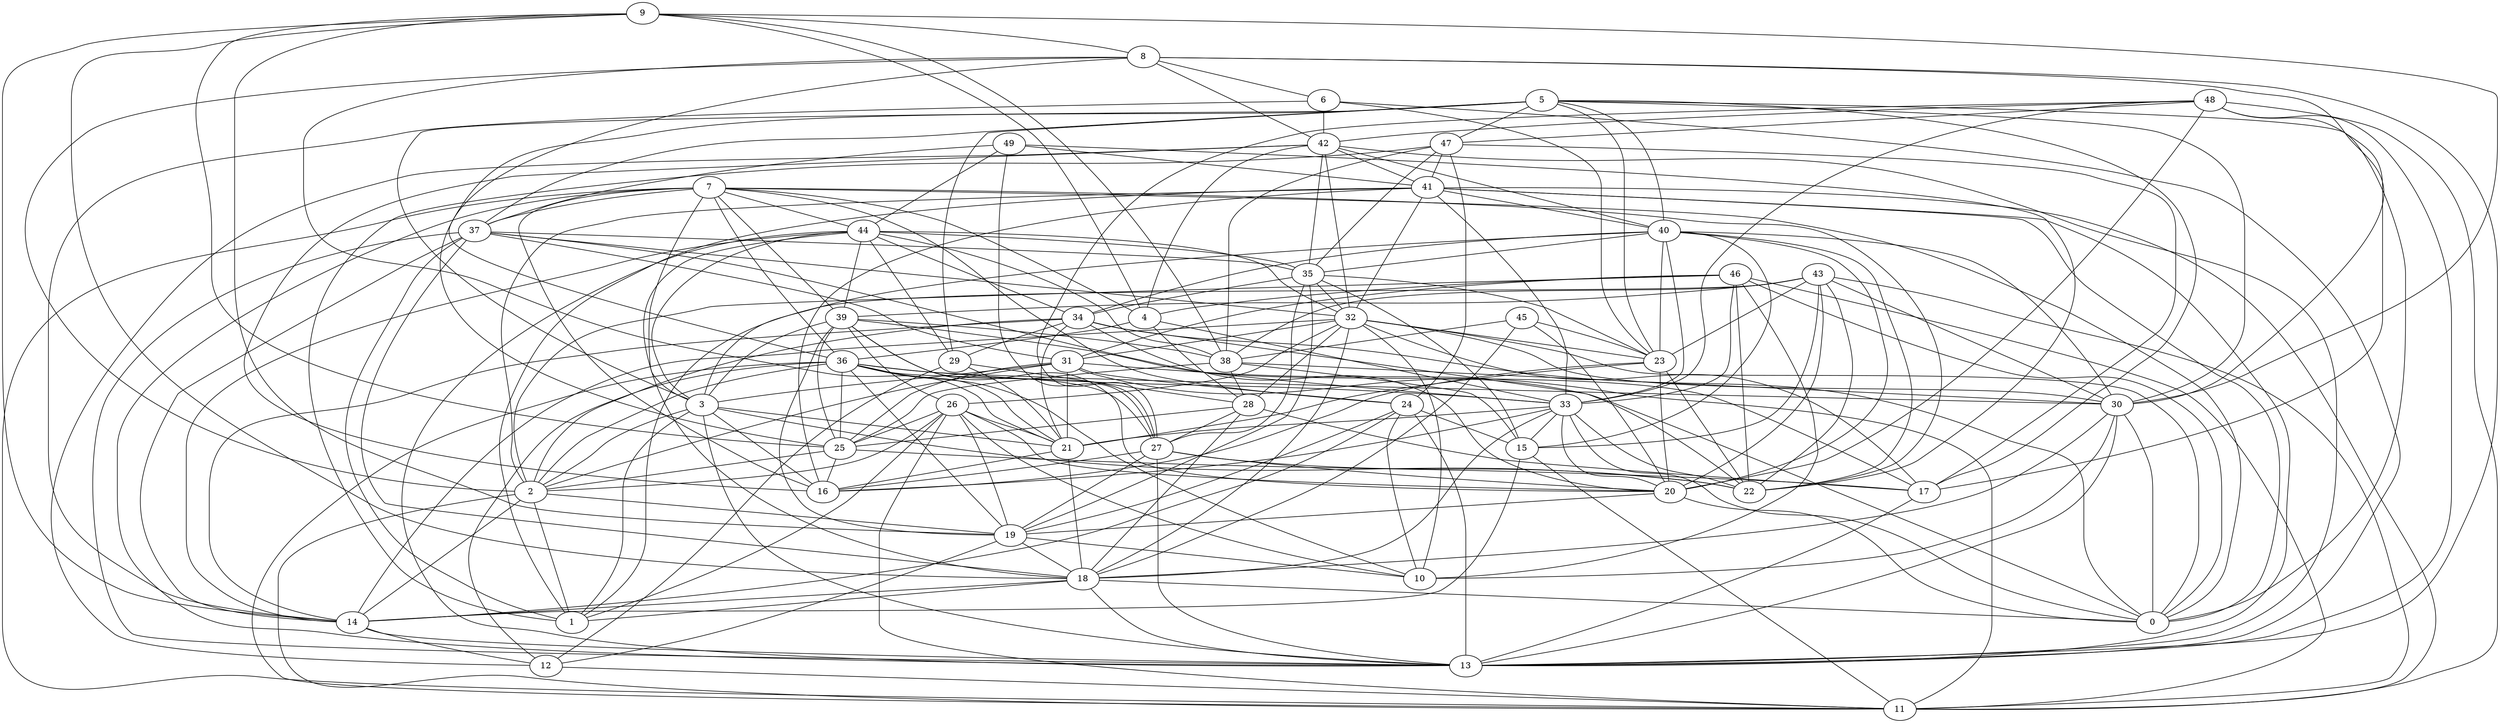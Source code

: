 digraph GG_graph {

subgraph G_graph {
edge [color = black]
"38" -> "25" [dir = none]
"38" -> "30" [dir = none]
"8" -> "6" [dir = none]
"8" -> "30" [dir = none]
"8" -> "2" [dir = none]
"8" -> "42" [dir = none]
"48" -> "33" [dir = none]
"48" -> "20" [dir = none]
"48" -> "13" [dir = none]
"31" -> "0" [dir = none]
"31" -> "2" [dir = none]
"31" -> "21" [dir = none]
"31" -> "24" [dir = none]
"37" -> "13" [dir = none]
"37" -> "18" [dir = none]
"37" -> "32" [dir = none]
"41" -> "40" [dir = none]
"41" -> "11" [dir = none]
"41" -> "16" [dir = none]
"41" -> "2" [dir = none]
"41" -> "32" [dir = none]
"41" -> "0" [dir = none]
"28" -> "27" [dir = none]
"28" -> "18" [dir = none]
"18" -> "14" [dir = none]
"18" -> "1" [dir = none]
"18" -> "13" [dir = none]
"25" -> "17" [dir = none]
"25" -> "2" [dir = none]
"2" -> "1" [dir = none]
"2" -> "11" [dir = none]
"46" -> "11" [dir = none]
"46" -> "4" [dir = none]
"46" -> "10" [dir = none]
"46" -> "0" [dir = none]
"46" -> "2" [dir = none]
"4" -> "33" [dir = none]
"4" -> "28" [dir = none]
"47" -> "24" [dir = none]
"47" -> "17" [dir = none]
"47" -> "1" [dir = none]
"47" -> "41" [dir = none]
"47" -> "35" [dir = none]
"14" -> "12" [dir = none]
"34" -> "20" [dir = none]
"34" -> "29" [dir = none]
"34" -> "2" [dir = none]
"34" -> "22" [dir = none]
"29" -> "21" [dir = none]
"29" -> "12" [dir = none]
"40" -> "15" [dir = none]
"40" -> "35" [dir = none]
"40" -> "30" [dir = none]
"40" -> "33" [dir = none]
"9" -> "8" [dir = none]
"9" -> "30" [dir = none]
"9" -> "25" [dir = none]
"9" -> "38" [dir = none]
"9" -> "19" [dir = none]
"9" -> "4" [dir = none]
"20" -> "0" [dir = none]
"20" -> "19" [dir = none]
"12" -> "11" [dir = none]
"44" -> "38" [dir = none]
"44" -> "32" [dir = none]
"44" -> "13" [dir = none]
"44" -> "3" [dir = none]
"44" -> "39" [dir = none]
"44" -> "14" [dir = none]
"44" -> "34" [dir = none]
"44" -> "35" [dir = none]
"33" -> "20" [dir = none]
"33" -> "0" [dir = none]
"33" -> "21" [dir = none]
"49" -> "41" [dir = none]
"49" -> "27" [dir = none]
"49" -> "44" [dir = none]
"42" -> "4" [dir = none]
"42" -> "13" [dir = none]
"42" -> "32" [dir = none]
"42" -> "12" [dir = none]
"7" -> "3" [dir = none]
"7" -> "37" [dir = none]
"7" -> "11" [dir = none]
"7" -> "44" [dir = none]
"7" -> "0" [dir = none]
"35" -> "34" [dir = none]
"27" -> "22" [dir = none]
"27" -> "16" [dir = none]
"27" -> "19" [dir = none]
"27" -> "13" [dir = none]
"19" -> "18" [dir = none]
"19" -> "12" [dir = none]
"19" -> "10" [dir = none]
"32" -> "26" [dir = none]
"32" -> "0" [dir = none]
"32" -> "10" [dir = none]
"32" -> "30" [dir = none]
"32" -> "23" [dir = none]
"32" -> "14" [dir = none]
"26" -> "21" [dir = none]
"26" -> "10" [dir = none]
"26" -> "2" [dir = none]
"26" -> "19" [dir = none]
"39" -> "17" [dir = none]
"39" -> "38" [dir = none]
"39" -> "25" [dir = none]
"39" -> "19" [dir = none]
"36" -> "27" [dir = none]
"36" -> "11" [dir = none]
"36" -> "33" [dir = none]
"36" -> "30" [dir = none]
"36" -> "19" [dir = none]
"36" -> "2" [dir = none]
"36" -> "10" [dir = none]
"43" -> "1" [dir = none]
"43" -> "11" [dir = none]
"43" -> "30" [dir = none]
"43" -> "23" [dir = none]
"43" -> "39" [dir = none]
"43" -> "15" [dir = none]
"24" -> "13" [dir = none]
"24" -> "15" [dir = none]
"24" -> "19" [dir = none]
"21" -> "18" [dir = none]
"21" -> "16" [dir = none]
"23" -> "21" [dir = none]
"23" -> "16" [dir = none]
"30" -> "18" [dir = none]
"30" -> "13" [dir = none]
"6" -> "23" [dir = none]
"6" -> "13" [dir = none]
"3" -> "22" [dir = none]
"3" -> "13" [dir = none]
"3" -> "2" [dir = none]
"3" -> "16" [dir = none]
"3" -> "21" [dir = none]
"3" -> "1" [dir = none]
"45" -> "38" [dir = none]
"45" -> "20" [dir = none]
"45" -> "18" [dir = none]
"45" -> "23" [dir = none]
"5" -> "3" [dir = none]
"5" -> "47" [dir = none]
"5" -> "23" [dir = none]
"5" -> "17" [dir = none]
"5" -> "40" [dir = none]
"5" -> "37" [dir = none]
"44" -> "29" [dir = none]
"37" -> "33" [dir = none]
"7" -> "13" [dir = none]
"35" -> "19" [dir = none]
"24" -> "14" [dir = none]
"31" -> "25" [dir = none]
"31" -> "11" [dir = none]
"39" -> "27" [dir = none]
"29" -> "28" [dir = none]
"34" -> "21" [dir = none]
"2" -> "19" [dir = none]
"48" -> "17" [dir = none]
"38" -> "28" [dir = none]
"28" -> "25" [dir = none]
"40" -> "23" [dir = none]
"40" -> "20" [dir = none]
"37" -> "14" [dir = none]
"27" -> "20" [dir = none]
"26" -> "11" [dir = none]
"34" -> "14" [dir = none]
"40" -> "34" [dir = none]
"46" -> "31" [dir = none]
"41" -> "33" [dir = none]
"9" -> "18" [dir = none]
"7" -> "22" [dir = none]
"32" -> "31" [dir = none]
"5" -> "30" [dir = none]
"33" -> "15" [dir = none]
"5" -> "29" [dir = none]
"48" -> "11" [dir = none]
"26" -> "25" [dir = none]
"7" -> "36" [dir = none]
"32" -> "28" [dir = none]
"8" -> "13" [dir = none]
"38" -> "15" [dir = none]
"32" -> "18" [dir = none]
"42" -> "16" [dir = none]
"48" -> "42" [dir = none]
"40" -> "3" [dir = none]
"48" -> "27" [dir = none]
"18" -> "0" [dir = none]
"39" -> "26" [dir = none]
"48" -> "47" [dir = none]
"36" -> "21" [dir = none]
"5" -> "0" [dir = none]
"43" -> "22" [dir = none]
"42" -> "40" [dir = none]
"7" -> "39" [dir = none]
"9" -> "14" [dir = none]
"47" -> "38" [dir = none]
"25" -> "16" [dir = none]
"41" -> "1" [dir = none]
"36" -> "25" [dir = none]
"23" -> "20" [dir = none]
"37" -> "35" [dir = none]
"35" -> "15" [dir = none]
"8" -> "21" [dir = none]
"24" -> "10" [dir = none]
"26" -> "20" [dir = none]
"2" -> "14" [dir = none]
"41" -> "13" [dir = none]
"40" -> "22" [dir = none]
"34" -> "0" [dir = none]
"39" -> "20" [dir = none]
"31" -> "3" [dir = none]
"32" -> "17" [dir = none]
"35" -> "32" [dir = none]
"43" -> "38" [dir = none]
"15" -> "11" [dir = none]
"14" -> "13" [dir = none]
"23" -> "22" [dir = none]
"17" -> "13" [dir = none]
"37" -> "1" [dir = none]
"44" -> "18" [dir = none]
"36" -> "12" [dir = none]
"8" -> "36" [dir = none]
"7" -> "16" [dir = none]
"35" -> "23" [dir = none]
"28" -> "17" [dir = none]
"30" -> "0" [dir = none]
"33" -> "18" [dir = none]
"35" -> "27" [dir = none]
"49" -> "37" [dir = none]
"7" -> "24" [dir = none]
"33" -> "16" [dir = none]
"7" -> "4" [dir = none]
"6" -> "42" [dir = none]
"6" -> "14" [dir = none]
"30" -> "10" [dir = none]
"49" -> "22" [dir = none]
"15" -> "14" [dir = none]
"39" -> "3" [dir = none]
"26" -> "1" [dir = none]
"42" -> "35" [dir = none]
"37" -> "31" [dir = none]
"33" -> "22" [dir = none]
"5" -> "25" [dir = none]
"42" -> "41" [dir = none]
"46" -> "33" [dir = none]
"46" -> "22" [dir = none]
"4" -> "36" [dir = none]
"43" -> "20" [dir = none]
}

}
